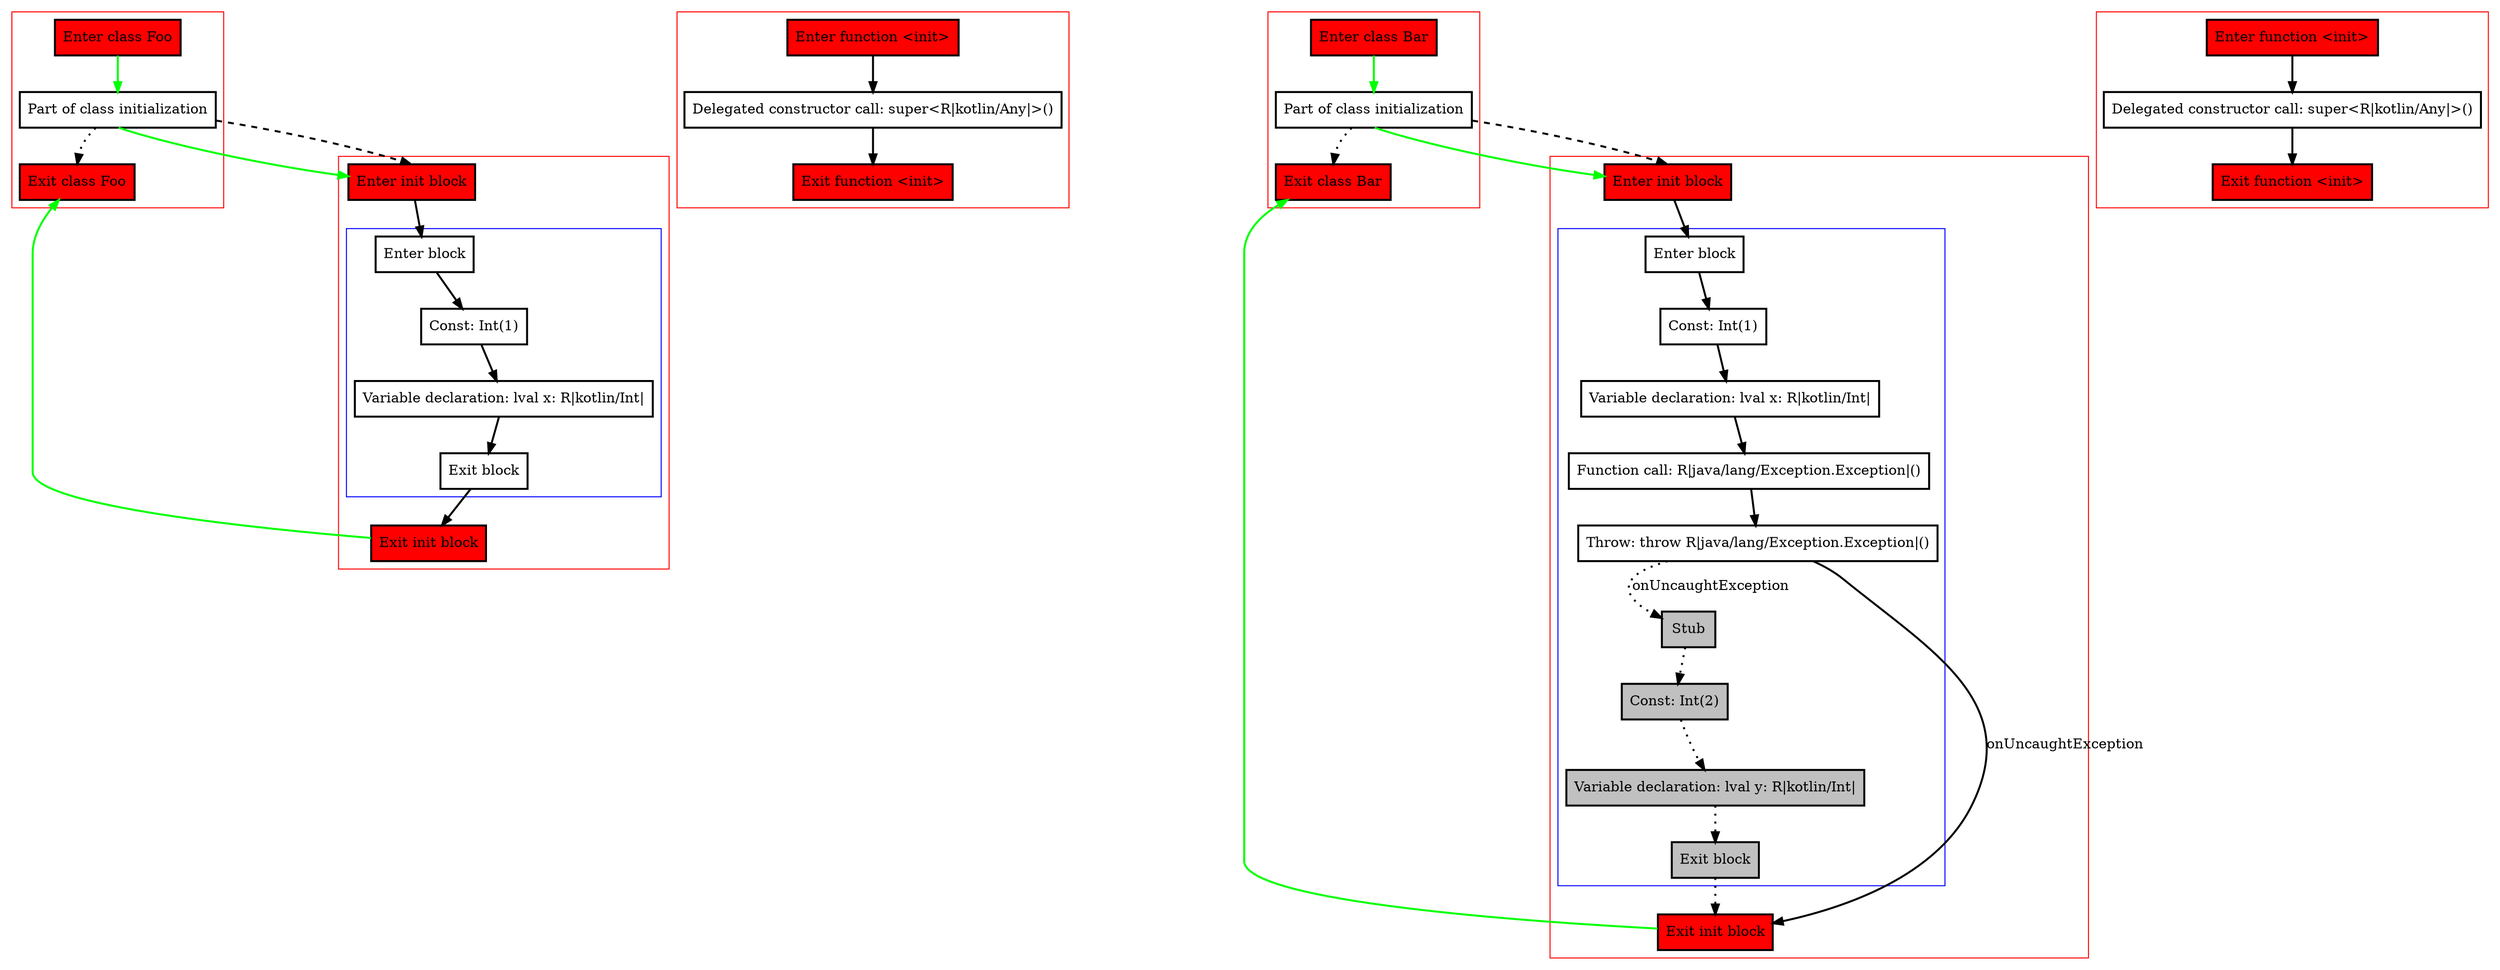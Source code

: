 digraph initBlock_kt {
    graph [nodesep=3]
    node [shape=box penwidth=2]
    edge [penwidth=2]

    subgraph cluster_0 {
        color=red
        0 [label="Enter class Foo" style="filled" fillcolor=red];
        1 [label="Part of class initialization"];
        2 [label="Exit class Foo" style="filled" fillcolor=red];
    }
    0 -> {1} [color=green];
    1 -> {2} [style=dotted];
    1 -> {6} [color=green];
    1 -> {6} [style=dashed];

    subgraph cluster_1 {
        color=red
        3 [label="Enter function <init>" style="filled" fillcolor=red];
        4 [label="Delegated constructor call: super<R|kotlin/Any|>()"];
        5 [label="Exit function <init>" style="filled" fillcolor=red];
    }
    3 -> {4};
    4 -> {5};

    subgraph cluster_2 {
        color=red
        6 [label="Enter init block" style="filled" fillcolor=red];
        subgraph cluster_3 {
            color=blue
            7 [label="Enter block"];
            8 [label="Const: Int(1)"];
            9 [label="Variable declaration: lval x: R|kotlin/Int|"];
            10 [label="Exit block"];
        }
        11 [label="Exit init block" style="filled" fillcolor=red];
    }
    6 -> {7};
    7 -> {8};
    8 -> {9};
    9 -> {10};
    10 -> {11};
    11 -> {2} [color=green];

    subgraph cluster_4 {
        color=red
        12 [label="Enter class Bar" style="filled" fillcolor=red];
        13 [label="Part of class initialization"];
        14 [label="Exit class Bar" style="filled" fillcolor=red];
    }
    12 -> {13} [color=green];
    13 -> {14} [style=dotted];
    13 -> {18} [color=green];
    13 -> {18} [style=dashed];

    subgraph cluster_5 {
        color=red
        15 [label="Enter function <init>" style="filled" fillcolor=red];
        16 [label="Delegated constructor call: super<R|kotlin/Any|>()"];
        17 [label="Exit function <init>" style="filled" fillcolor=red];
    }
    15 -> {16};
    16 -> {17};

    subgraph cluster_6 {
        color=red
        18 [label="Enter init block" style="filled" fillcolor=red];
        subgraph cluster_7 {
            color=blue
            19 [label="Enter block"];
            20 [label="Const: Int(1)"];
            21 [label="Variable declaration: lval x: R|kotlin/Int|"];
            22 [label="Function call: R|java/lang/Exception.Exception|()"];
            23 [label="Throw: throw R|java/lang/Exception.Exception|()"];
            24 [label="Stub" style="filled" fillcolor=gray];
            25 [label="Const: Int(2)" style="filled" fillcolor=gray];
            26 [label="Variable declaration: lval y: R|kotlin/Int|" style="filled" fillcolor=gray];
            27 [label="Exit block" style="filled" fillcolor=gray];
        }
        28 [label="Exit init block" style="filled" fillcolor=red];
    }
    18 -> {19};
    19 -> {20};
    20 -> {21};
    21 -> {22};
    22 -> {23};
    23 -> {28}    [label=onUncaughtException];
    23 -> {24} [style=dotted]    [label=onUncaughtException];
    24 -> {25} [style=dotted];
    25 -> {26} [style=dotted];
    26 -> {27} [style=dotted];
    27 -> {28} [style=dotted];
    28 -> {14} [color=green];

}
